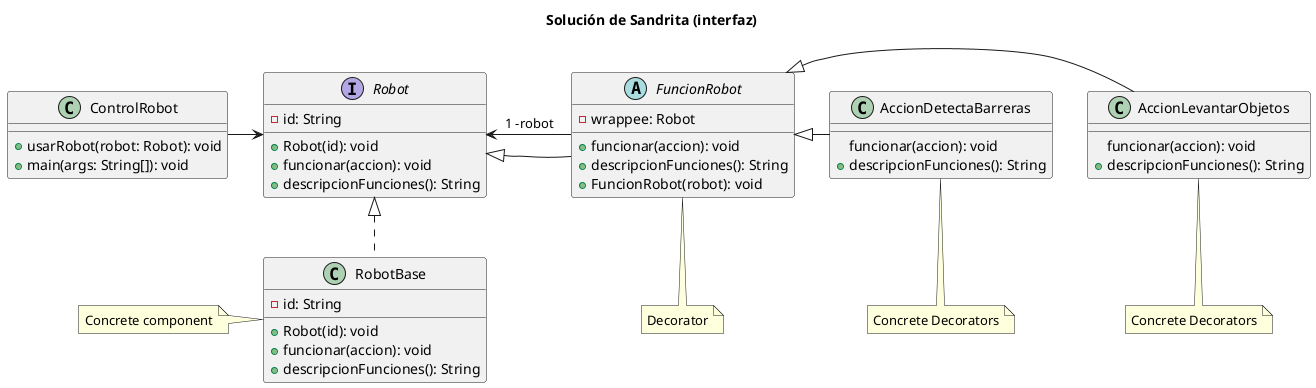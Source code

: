 @startuml Robotcito
title Solución de Sandrita (interfaz)

class ControlRobot {
    +usarRobot(robot: Robot): void
    +main(args: String[]): void
}

interface Robot {
    -id: String

    +Robot(id): void   
    +funcionar(accion): void
    +descripcionFunciones(): String
}

class RobotBase implements Robot {
    -id: String

    +Robot(id): void
    +funcionar(accion): void
    +descripcionFunciones(): String
}

note left of RobotBase: Concrete component

abstract class FuncionRobot {
    -wrappee: Robot
    +funcionar(accion): void
    +descripcionFunciones(): String
    +FuncionRobot(robot): void
}

note bottom of FuncionRobot: Decorator


class AccionLevantarObjetos {
    funcionar(accion): void
    +descripcionFunciones(): String
}

class AccionDetectaBarreras {
    funcionar(accion): void
    +descripcionFunciones(): String
}


note bottom of AccionDetectaBarreras: Concrete Decorators
note bottom of AccionLevantarObjetos: Concrete Decorators


ControlRobot -> Robot
Robot <|- FuncionRobot: " "
Robot <- FuncionRobot: "1 -robot"

FuncionRobot <|- AccionLevantarObjetos
FuncionRobot <|- AccionDetectaBarreras

@enduml
